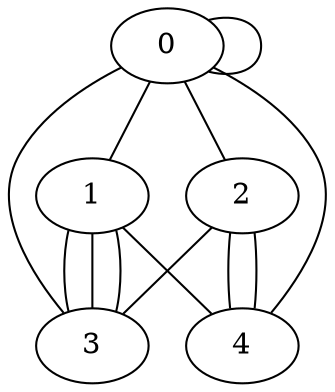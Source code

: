 graph graphname { 0;  1;  2;  3;  4; 0--0; 0--1; 0--2; 0--3; 0--4; 1--3; 1--3; 1--3; 1--4; 2--3; 2--4; 2--4; }